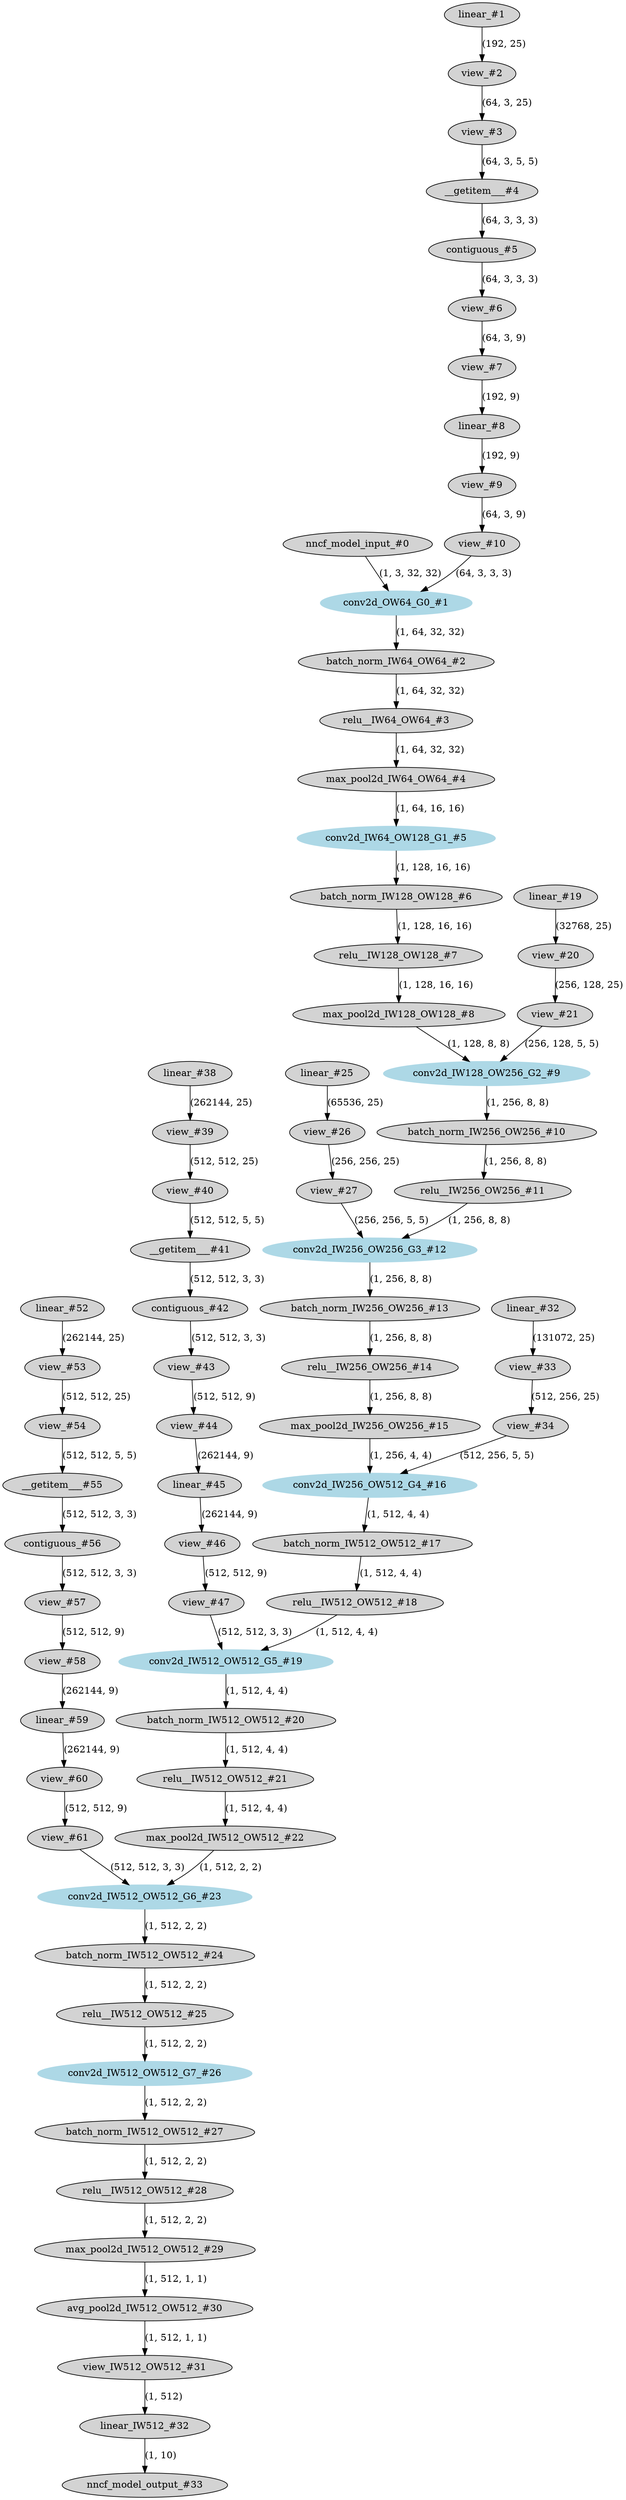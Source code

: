 strict digraph  {
"0 /nncf_model_input_0" [id=0, label="nncf_model_input_#0", style=filled, type=nncf_model_input];
"1 VGG11_K7/Sequential[features]/NNCFConv2d[0]/ModuleDict[pre_ops]/UpdateWeight[3]/ElasticKernelConv2DOp[op]/linear_0" [id=1, label="linear_#1", style=filled, type=linear];
"2 VGG11_K7/Sequential[features]/NNCFConv2d[0]/ModuleDict[pre_ops]/UpdateWeight[3]/ElasticKernelConv2DOp[op]/view_0" [id=2, label="view_#2", style=filled, type=view];
"3 VGG11_K7/Sequential[features]/NNCFConv2d[0]/ModuleDict[pre_ops]/UpdateWeight[3]/ElasticKernelConv2DOp[op]/view_1" [id=3, label="view_#3", style=filled, type=view];
"4 VGG11_K7/Sequential[features]/NNCFConv2d[0]/ModuleDict[pre_ops]/UpdateWeight[3]/ElasticKernelConv2DOp[op]/__getitem___0" [id=4, label="__getitem___#4", style=filled, type=__getitem__];
"5 VGG11_K7/Sequential[features]/NNCFConv2d[0]/ModuleDict[pre_ops]/UpdateWeight[3]/ElasticKernelConv2DOp[op]/contiguous_0" [id=5, label="contiguous_#5", style=filled, type=contiguous];
"6 VGG11_K7/Sequential[features]/NNCFConv2d[0]/ModuleDict[pre_ops]/UpdateWeight[3]/ElasticKernelConv2DOp[op]/view_2" [id=6, label="view_#6", style=filled, type=view];
"7 VGG11_K7/Sequential[features]/NNCFConv2d[0]/ModuleDict[pre_ops]/UpdateWeight[3]/ElasticKernelConv2DOp[op]/view_3" [id=7, label="view_#7", style=filled, type=view];
"8 VGG11_K7/Sequential[features]/NNCFConv2d[0]/ModuleDict[pre_ops]/UpdateWeight[3]/ElasticKernelConv2DOp[op]/linear_1" [id=8, label="linear_#8", style=filled, type=linear];
"9 VGG11_K7/Sequential[features]/NNCFConv2d[0]/ModuleDict[pre_ops]/UpdateWeight[3]/ElasticKernelConv2DOp[op]/view_4" [id=9, label="view_#9", style=filled, type=view];
"10 VGG11_K7/Sequential[features]/NNCFConv2d[0]/ModuleDict[pre_ops]/UpdateWeight[3]/ElasticKernelConv2DOp[op]/view_5" [id=10, label="view_#10", style=filled, type=view];
"11 VGG11_K7/Sequential[features]/NNCFConv2d[0]/conv2d_0" [color=lightblue, id=11, label="conv2d_OW64_G0_#1", style=filled, type=conv2d];
"12 VGG11_K7/Sequential[features]/NNCFBatchNorm[1]/batch_norm_0" [id=12, label="batch_norm_IW64_OW64_#2", style=filled, type=batch_norm];
"13 VGG11_K7/Sequential[features]/ReLU[2]/relu__0" [id=13, label="relu__IW64_OW64_#3", style=filled, type=relu_];
"14 VGG11_K7/Sequential[features]/MaxPool2d[3]/max_pool2d_0" [id=14, label="max_pool2d_IW64_OW64_#4", style=filled, type=max_pool2d];
"15 VGG11_K7/Sequential[features]/NNCFConv2d[4]/conv2d_0" [color=lightblue, id=15, label="conv2d_IW64_OW128_G1_#5", style=filled, type=conv2d];
"16 VGG11_K7/Sequential[features]/NNCFBatchNorm[5]/batch_norm_0" [id=16, label="batch_norm_IW128_OW128_#6", style=filled, type=batch_norm];
"17 VGG11_K7/Sequential[features]/ReLU[6]/relu__0" [id=17, label="relu__IW128_OW128_#7", style=filled, type=relu_];
"18 VGG11_K7/Sequential[features]/MaxPool2d[7]/max_pool2d_0" [id=18, label="max_pool2d_IW128_OW128_#8", style=filled, type=max_pool2d];
"19 VGG11_K7/Sequential[features]/NNCFConv2d[8]/ModuleDict[pre_ops]/UpdateWeight[3]/ElasticKernelConv2DOp[op]/linear_0" [id=19, label="linear_#19", style=filled, type=linear];
"20 VGG11_K7/Sequential[features]/NNCFConv2d[8]/ModuleDict[pre_ops]/UpdateWeight[3]/ElasticKernelConv2DOp[op]/view_0" [id=20, label="view_#20", style=filled, type=view];
"21 VGG11_K7/Sequential[features]/NNCFConv2d[8]/ModuleDict[pre_ops]/UpdateWeight[3]/ElasticKernelConv2DOp[op]/view_1" [id=21, label="view_#21", style=filled, type=view];
"22 VGG11_K7/Sequential[features]/NNCFConv2d[8]/conv2d_0" [color=lightblue, id=22, label="conv2d_IW128_OW256_G2_#9", style=filled, type=conv2d];
"23 VGG11_K7/Sequential[features]/NNCFBatchNorm[9]/batch_norm_0" [id=23, label="batch_norm_IW256_OW256_#10", style=filled, type=batch_norm];
"24 VGG11_K7/Sequential[features]/ReLU[10]/relu__0" [id=24, label="relu__IW256_OW256_#11", style=filled, type=relu_];
"25 VGG11_K7/Sequential[features]/NNCFConv2d[11]/ModuleDict[pre_ops]/UpdateWeight[3]/ElasticKernelConv2DOp[op]/linear_0" [id=25, label="linear_#25", style=filled, type=linear];
"26 VGG11_K7/Sequential[features]/NNCFConv2d[11]/ModuleDict[pre_ops]/UpdateWeight[3]/ElasticKernelConv2DOp[op]/view_0" [id=26, label="view_#26", style=filled, type=view];
"27 VGG11_K7/Sequential[features]/NNCFConv2d[11]/ModuleDict[pre_ops]/UpdateWeight[3]/ElasticKernelConv2DOp[op]/view_1" [id=27, label="view_#27", style=filled, type=view];
"28 VGG11_K7/Sequential[features]/NNCFConv2d[11]/conv2d_0" [color=lightblue, id=28, label="conv2d_IW256_OW256_G3_#12", style=filled, type=conv2d];
"29 VGG11_K7/Sequential[features]/NNCFBatchNorm[12]/batch_norm_0" [id=29, label="batch_norm_IW256_OW256_#13", style=filled, type=batch_norm];
"30 VGG11_K7/Sequential[features]/ReLU[13]/relu__0" [id=30, label="relu__IW256_OW256_#14", style=filled, type=relu_];
"31 VGG11_K7/Sequential[features]/MaxPool2d[14]/max_pool2d_0" [id=31, label="max_pool2d_IW256_OW256_#15", style=filled, type=max_pool2d];
"32 VGG11_K7/Sequential[features]/NNCFConv2d[15]/ModuleDict[pre_ops]/UpdateWeight[3]/ElasticKernelConv2DOp[op]/linear_0" [id=32, label="linear_#32", style=filled, type=linear];
"33 VGG11_K7/Sequential[features]/NNCFConv2d[15]/ModuleDict[pre_ops]/UpdateWeight[3]/ElasticKernelConv2DOp[op]/view_0" [id=33, label="view_#33", style=filled, type=view];
"34 VGG11_K7/Sequential[features]/NNCFConv2d[15]/ModuleDict[pre_ops]/UpdateWeight[3]/ElasticKernelConv2DOp[op]/view_1" [id=34, label="view_#34", style=filled, type=view];
"35 VGG11_K7/Sequential[features]/NNCFConv2d[15]/conv2d_0" [color=lightblue, id=35, label="conv2d_IW256_OW512_G4_#16", style=filled, type=conv2d];
"36 VGG11_K7/Sequential[features]/NNCFBatchNorm[16]/batch_norm_0" [id=36, label="batch_norm_IW512_OW512_#17", style=filled, type=batch_norm];
"37 VGG11_K7/Sequential[features]/ReLU[17]/relu__0" [id=37, label="relu__IW512_OW512_#18", style=filled, type=relu_];
"38 VGG11_K7/Sequential[features]/NNCFConv2d[18]/ModuleDict[pre_ops]/UpdateWeight[3]/ElasticKernelConv2DOp[op]/linear_0" [id=38, label="linear_#38", style=filled, type=linear];
"39 VGG11_K7/Sequential[features]/NNCFConv2d[18]/ModuleDict[pre_ops]/UpdateWeight[3]/ElasticKernelConv2DOp[op]/view_0" [id=39, label="view_#39", style=filled, type=view];
"40 VGG11_K7/Sequential[features]/NNCFConv2d[18]/ModuleDict[pre_ops]/UpdateWeight[3]/ElasticKernelConv2DOp[op]/view_1" [id=40, label="view_#40", style=filled, type=view];
"41 VGG11_K7/Sequential[features]/NNCFConv2d[18]/ModuleDict[pre_ops]/UpdateWeight[3]/ElasticKernelConv2DOp[op]/__getitem___0" [id=41, label="__getitem___#41", style=filled, type=__getitem__];
"42 VGG11_K7/Sequential[features]/NNCFConv2d[18]/ModuleDict[pre_ops]/UpdateWeight[3]/ElasticKernelConv2DOp[op]/contiguous_0" [id=42, label="contiguous_#42", style=filled, type=contiguous];
"43 VGG11_K7/Sequential[features]/NNCFConv2d[18]/ModuleDict[pre_ops]/UpdateWeight[3]/ElasticKernelConv2DOp[op]/view_2" [id=43, label="view_#43", style=filled, type=view];
"44 VGG11_K7/Sequential[features]/NNCFConv2d[18]/ModuleDict[pre_ops]/UpdateWeight[3]/ElasticKernelConv2DOp[op]/view_3" [id=44, label="view_#44", style=filled, type=view];
"45 VGG11_K7/Sequential[features]/NNCFConv2d[18]/ModuleDict[pre_ops]/UpdateWeight[3]/ElasticKernelConv2DOp[op]/linear_1" [id=45, label="linear_#45", style=filled, type=linear];
"46 VGG11_K7/Sequential[features]/NNCFConv2d[18]/ModuleDict[pre_ops]/UpdateWeight[3]/ElasticKernelConv2DOp[op]/view_4" [id=46, label="view_#46", style=filled, type=view];
"47 VGG11_K7/Sequential[features]/NNCFConv2d[18]/ModuleDict[pre_ops]/UpdateWeight[3]/ElasticKernelConv2DOp[op]/view_5" [id=47, label="view_#47", style=filled, type=view];
"48 VGG11_K7/Sequential[features]/NNCFConv2d[18]/conv2d_0" [color=lightblue, id=48, label="conv2d_IW512_OW512_G5_#19", style=filled, type=conv2d];
"49 VGG11_K7/Sequential[features]/NNCFBatchNorm[19]/batch_norm_0" [id=49, label="batch_norm_IW512_OW512_#20", style=filled, type=batch_norm];
"50 VGG11_K7/Sequential[features]/ReLU[20]/relu__0" [id=50, label="relu__IW512_OW512_#21", style=filled, type=relu_];
"51 VGG11_K7/Sequential[features]/MaxPool2d[21]/max_pool2d_0" [id=51, label="max_pool2d_IW512_OW512_#22", style=filled, type=max_pool2d];
"52 VGG11_K7/Sequential[features]/NNCFConv2d[22]/ModuleDict[pre_ops]/UpdateWeight[3]/ElasticKernelConv2DOp[op]/linear_0" [id=52, label="linear_#52", style=filled, type=linear];
"53 VGG11_K7/Sequential[features]/NNCFConv2d[22]/ModuleDict[pre_ops]/UpdateWeight[3]/ElasticKernelConv2DOp[op]/view_0" [id=53, label="view_#53", style=filled, type=view];
"54 VGG11_K7/Sequential[features]/NNCFConv2d[22]/ModuleDict[pre_ops]/UpdateWeight[3]/ElasticKernelConv2DOp[op]/view_1" [id=54, label="view_#54", style=filled, type=view];
"55 VGG11_K7/Sequential[features]/NNCFConv2d[22]/ModuleDict[pre_ops]/UpdateWeight[3]/ElasticKernelConv2DOp[op]/__getitem___0" [id=55, label="__getitem___#55", style=filled, type=__getitem__];
"56 VGG11_K7/Sequential[features]/NNCFConv2d[22]/ModuleDict[pre_ops]/UpdateWeight[3]/ElasticKernelConv2DOp[op]/contiguous_0" [id=56, label="contiguous_#56", style=filled, type=contiguous];
"57 VGG11_K7/Sequential[features]/NNCFConv2d[22]/ModuleDict[pre_ops]/UpdateWeight[3]/ElasticKernelConv2DOp[op]/view_2" [id=57, label="view_#57", style=filled, type=view];
"58 VGG11_K7/Sequential[features]/NNCFConv2d[22]/ModuleDict[pre_ops]/UpdateWeight[3]/ElasticKernelConv2DOp[op]/view_3" [id=58, label="view_#58", style=filled, type=view];
"59 VGG11_K7/Sequential[features]/NNCFConv2d[22]/ModuleDict[pre_ops]/UpdateWeight[3]/ElasticKernelConv2DOp[op]/linear_1" [id=59, label="linear_#59", style=filled, type=linear];
"60 VGG11_K7/Sequential[features]/NNCFConv2d[22]/ModuleDict[pre_ops]/UpdateWeight[3]/ElasticKernelConv2DOp[op]/view_4" [id=60, label="view_#60", style=filled, type=view];
"61 VGG11_K7/Sequential[features]/NNCFConv2d[22]/ModuleDict[pre_ops]/UpdateWeight[3]/ElasticKernelConv2DOp[op]/view_5" [id=61, label="view_#61", style=filled, type=view];
"62 VGG11_K7/Sequential[features]/NNCFConv2d[22]/conv2d_0" [color=lightblue, id=62, label="conv2d_IW512_OW512_G6_#23", style=filled, type=conv2d];
"63 VGG11_K7/Sequential[features]/NNCFBatchNorm[23]/batch_norm_0" [id=63, label="batch_norm_IW512_OW512_#24", style=filled, type=batch_norm];
"64 VGG11_K7/Sequential[features]/ReLU[24]/relu__0" [id=64, label="relu__IW512_OW512_#25", style=filled, type=relu_];
"65 VGG11_K7/Sequential[features]/NNCFConv2d[25]/conv2d_0" [color=lightblue, id=65, label="conv2d_IW512_OW512_G7_#26", style=filled, type=conv2d];
"66 VGG11_K7/Sequential[features]/NNCFBatchNorm[26]/batch_norm_0" [id=66, label="batch_norm_IW512_OW512_#27", style=filled, type=batch_norm];
"67 VGG11_K7/Sequential[features]/ReLU[27]/relu__0" [id=67, label="relu__IW512_OW512_#28", style=filled, type=relu_];
"68 VGG11_K7/Sequential[features]/MaxPool2d[28]/max_pool2d_0" [id=68, label="max_pool2d_IW512_OW512_#29", style=filled, type=max_pool2d];
"69 VGG11_K7/Sequential[features]/AvgPool2d[29]/avg_pool2d_0" [id=69, label="avg_pool2d_IW512_OW512_#30", style=filled, type=avg_pool2d];
"70 VGG11_K7/view_0" [id=70, label="view_IW512_OW512_#31", style=filled, type=view];
"71 VGG11_K7/NNCFLinear[classifier]/linear_0" [id=71, label="linear_IW512_#32", style=filled, type=linear];
"72 /nncf_model_output_0" [id=72, label="nncf_model_output_#33", style=filled, type=nncf_model_output];
"0 /nncf_model_input_0" -> "11 VGG11_K7/Sequential[features]/NNCFConv2d[0]/conv2d_0"  [label="(1, 3, 32, 32)", style=solid];
"1 VGG11_K7/Sequential[features]/NNCFConv2d[0]/ModuleDict[pre_ops]/UpdateWeight[3]/ElasticKernelConv2DOp[op]/linear_0" -> "2 VGG11_K7/Sequential[features]/NNCFConv2d[0]/ModuleDict[pre_ops]/UpdateWeight[3]/ElasticKernelConv2DOp[op]/view_0"  [label="(192, 25)", style=solid];
"2 VGG11_K7/Sequential[features]/NNCFConv2d[0]/ModuleDict[pre_ops]/UpdateWeight[3]/ElasticKernelConv2DOp[op]/view_0" -> "3 VGG11_K7/Sequential[features]/NNCFConv2d[0]/ModuleDict[pre_ops]/UpdateWeight[3]/ElasticKernelConv2DOp[op]/view_1"  [label="(64, 3, 25)", style=solid];
"3 VGG11_K7/Sequential[features]/NNCFConv2d[0]/ModuleDict[pre_ops]/UpdateWeight[3]/ElasticKernelConv2DOp[op]/view_1" -> "4 VGG11_K7/Sequential[features]/NNCFConv2d[0]/ModuleDict[pre_ops]/UpdateWeight[3]/ElasticKernelConv2DOp[op]/__getitem___0"  [label="(64, 3, 5, 5)", style=solid];
"4 VGG11_K7/Sequential[features]/NNCFConv2d[0]/ModuleDict[pre_ops]/UpdateWeight[3]/ElasticKernelConv2DOp[op]/__getitem___0" -> "5 VGG11_K7/Sequential[features]/NNCFConv2d[0]/ModuleDict[pre_ops]/UpdateWeight[3]/ElasticKernelConv2DOp[op]/contiguous_0"  [label="(64, 3, 3, 3)", style=solid];
"5 VGG11_K7/Sequential[features]/NNCFConv2d[0]/ModuleDict[pre_ops]/UpdateWeight[3]/ElasticKernelConv2DOp[op]/contiguous_0" -> "6 VGG11_K7/Sequential[features]/NNCFConv2d[0]/ModuleDict[pre_ops]/UpdateWeight[3]/ElasticKernelConv2DOp[op]/view_2"  [label="(64, 3, 3, 3)", style=solid];
"6 VGG11_K7/Sequential[features]/NNCFConv2d[0]/ModuleDict[pre_ops]/UpdateWeight[3]/ElasticKernelConv2DOp[op]/view_2" -> "7 VGG11_K7/Sequential[features]/NNCFConv2d[0]/ModuleDict[pre_ops]/UpdateWeight[3]/ElasticKernelConv2DOp[op]/view_3"  [label="(64, 3, 9)", style=solid];
"7 VGG11_K7/Sequential[features]/NNCFConv2d[0]/ModuleDict[pre_ops]/UpdateWeight[3]/ElasticKernelConv2DOp[op]/view_3" -> "8 VGG11_K7/Sequential[features]/NNCFConv2d[0]/ModuleDict[pre_ops]/UpdateWeight[3]/ElasticKernelConv2DOp[op]/linear_1"  [label="(192, 9)", style=solid];
"8 VGG11_K7/Sequential[features]/NNCFConv2d[0]/ModuleDict[pre_ops]/UpdateWeight[3]/ElasticKernelConv2DOp[op]/linear_1" -> "9 VGG11_K7/Sequential[features]/NNCFConv2d[0]/ModuleDict[pre_ops]/UpdateWeight[3]/ElasticKernelConv2DOp[op]/view_4"  [label="(192, 9)", style=solid];
"9 VGG11_K7/Sequential[features]/NNCFConv2d[0]/ModuleDict[pre_ops]/UpdateWeight[3]/ElasticKernelConv2DOp[op]/view_4" -> "10 VGG11_K7/Sequential[features]/NNCFConv2d[0]/ModuleDict[pre_ops]/UpdateWeight[3]/ElasticKernelConv2DOp[op]/view_5"  [label="(64, 3, 9)", style=solid];
"10 VGG11_K7/Sequential[features]/NNCFConv2d[0]/ModuleDict[pre_ops]/UpdateWeight[3]/ElasticKernelConv2DOp[op]/view_5" -> "11 VGG11_K7/Sequential[features]/NNCFConv2d[0]/conv2d_0"  [label="(64, 3, 3, 3)", style=solid];
"11 VGG11_K7/Sequential[features]/NNCFConv2d[0]/conv2d_0" -> "12 VGG11_K7/Sequential[features]/NNCFBatchNorm[1]/batch_norm_0"  [label="(1, 64, 32, 32)", style=solid];
"12 VGG11_K7/Sequential[features]/NNCFBatchNorm[1]/batch_norm_0" -> "13 VGG11_K7/Sequential[features]/ReLU[2]/relu__0"  [label="(1, 64, 32, 32)", style=solid];
"13 VGG11_K7/Sequential[features]/ReLU[2]/relu__0" -> "14 VGG11_K7/Sequential[features]/MaxPool2d[3]/max_pool2d_0"  [label="(1, 64, 32, 32)", style=solid];
"14 VGG11_K7/Sequential[features]/MaxPool2d[3]/max_pool2d_0" -> "15 VGG11_K7/Sequential[features]/NNCFConv2d[4]/conv2d_0"  [label="(1, 64, 16, 16)", style=solid];
"15 VGG11_K7/Sequential[features]/NNCFConv2d[4]/conv2d_0" -> "16 VGG11_K7/Sequential[features]/NNCFBatchNorm[5]/batch_norm_0"  [label="(1, 128, 16, 16)", style=solid];
"16 VGG11_K7/Sequential[features]/NNCFBatchNorm[5]/batch_norm_0" -> "17 VGG11_K7/Sequential[features]/ReLU[6]/relu__0"  [label="(1, 128, 16, 16)", style=solid];
"17 VGG11_K7/Sequential[features]/ReLU[6]/relu__0" -> "18 VGG11_K7/Sequential[features]/MaxPool2d[7]/max_pool2d_0"  [label="(1, 128, 16, 16)", style=solid];
"18 VGG11_K7/Sequential[features]/MaxPool2d[7]/max_pool2d_0" -> "22 VGG11_K7/Sequential[features]/NNCFConv2d[8]/conv2d_0"  [label="(1, 128, 8, 8)", style=solid];
"19 VGG11_K7/Sequential[features]/NNCFConv2d[8]/ModuleDict[pre_ops]/UpdateWeight[3]/ElasticKernelConv2DOp[op]/linear_0" -> "20 VGG11_K7/Sequential[features]/NNCFConv2d[8]/ModuleDict[pre_ops]/UpdateWeight[3]/ElasticKernelConv2DOp[op]/view_0"  [label="(32768, 25)", style=solid];
"20 VGG11_K7/Sequential[features]/NNCFConv2d[8]/ModuleDict[pre_ops]/UpdateWeight[3]/ElasticKernelConv2DOp[op]/view_0" -> "21 VGG11_K7/Sequential[features]/NNCFConv2d[8]/ModuleDict[pre_ops]/UpdateWeight[3]/ElasticKernelConv2DOp[op]/view_1"  [label="(256, 128, 25)", style=solid];
"21 VGG11_K7/Sequential[features]/NNCFConv2d[8]/ModuleDict[pre_ops]/UpdateWeight[3]/ElasticKernelConv2DOp[op]/view_1" -> "22 VGG11_K7/Sequential[features]/NNCFConv2d[8]/conv2d_0"  [label="(256, 128, 5, 5)", style=solid];
"22 VGG11_K7/Sequential[features]/NNCFConv2d[8]/conv2d_0" -> "23 VGG11_K7/Sequential[features]/NNCFBatchNorm[9]/batch_norm_0"  [label="(1, 256, 8, 8)", style=solid];
"23 VGG11_K7/Sequential[features]/NNCFBatchNorm[9]/batch_norm_0" -> "24 VGG11_K7/Sequential[features]/ReLU[10]/relu__0"  [label="(1, 256, 8, 8)", style=solid];
"24 VGG11_K7/Sequential[features]/ReLU[10]/relu__0" -> "28 VGG11_K7/Sequential[features]/NNCFConv2d[11]/conv2d_0"  [label="(1, 256, 8, 8)", style=solid];
"25 VGG11_K7/Sequential[features]/NNCFConv2d[11]/ModuleDict[pre_ops]/UpdateWeight[3]/ElasticKernelConv2DOp[op]/linear_0" -> "26 VGG11_K7/Sequential[features]/NNCFConv2d[11]/ModuleDict[pre_ops]/UpdateWeight[3]/ElasticKernelConv2DOp[op]/view_0"  [label="(65536, 25)", style=solid];
"26 VGG11_K7/Sequential[features]/NNCFConv2d[11]/ModuleDict[pre_ops]/UpdateWeight[3]/ElasticKernelConv2DOp[op]/view_0" -> "27 VGG11_K7/Sequential[features]/NNCFConv2d[11]/ModuleDict[pre_ops]/UpdateWeight[3]/ElasticKernelConv2DOp[op]/view_1"  [label="(256, 256, 25)", style=solid];
"27 VGG11_K7/Sequential[features]/NNCFConv2d[11]/ModuleDict[pre_ops]/UpdateWeight[3]/ElasticKernelConv2DOp[op]/view_1" -> "28 VGG11_K7/Sequential[features]/NNCFConv2d[11]/conv2d_0"  [label="(256, 256, 5, 5)", style=solid];
"28 VGG11_K7/Sequential[features]/NNCFConv2d[11]/conv2d_0" -> "29 VGG11_K7/Sequential[features]/NNCFBatchNorm[12]/batch_norm_0"  [label="(1, 256, 8, 8)", style=solid];
"29 VGG11_K7/Sequential[features]/NNCFBatchNorm[12]/batch_norm_0" -> "30 VGG11_K7/Sequential[features]/ReLU[13]/relu__0"  [label="(1, 256, 8, 8)", style=solid];
"30 VGG11_K7/Sequential[features]/ReLU[13]/relu__0" -> "31 VGG11_K7/Sequential[features]/MaxPool2d[14]/max_pool2d_0"  [label="(1, 256, 8, 8)", style=solid];
"31 VGG11_K7/Sequential[features]/MaxPool2d[14]/max_pool2d_0" -> "35 VGG11_K7/Sequential[features]/NNCFConv2d[15]/conv2d_0"  [label="(1, 256, 4, 4)", style=solid];
"32 VGG11_K7/Sequential[features]/NNCFConv2d[15]/ModuleDict[pre_ops]/UpdateWeight[3]/ElasticKernelConv2DOp[op]/linear_0" -> "33 VGG11_K7/Sequential[features]/NNCFConv2d[15]/ModuleDict[pre_ops]/UpdateWeight[3]/ElasticKernelConv2DOp[op]/view_0"  [label="(131072, 25)", style=solid];
"33 VGG11_K7/Sequential[features]/NNCFConv2d[15]/ModuleDict[pre_ops]/UpdateWeight[3]/ElasticKernelConv2DOp[op]/view_0" -> "34 VGG11_K7/Sequential[features]/NNCFConv2d[15]/ModuleDict[pre_ops]/UpdateWeight[3]/ElasticKernelConv2DOp[op]/view_1"  [label="(512, 256, 25)", style=solid];
"34 VGG11_K7/Sequential[features]/NNCFConv2d[15]/ModuleDict[pre_ops]/UpdateWeight[3]/ElasticKernelConv2DOp[op]/view_1" -> "35 VGG11_K7/Sequential[features]/NNCFConv2d[15]/conv2d_0"  [label="(512, 256, 5, 5)", style=solid];
"35 VGG11_K7/Sequential[features]/NNCFConv2d[15]/conv2d_0" -> "36 VGG11_K7/Sequential[features]/NNCFBatchNorm[16]/batch_norm_0"  [label="(1, 512, 4, 4)", style=solid];
"36 VGG11_K7/Sequential[features]/NNCFBatchNorm[16]/batch_norm_0" -> "37 VGG11_K7/Sequential[features]/ReLU[17]/relu__0"  [label="(1, 512, 4, 4)", style=solid];
"37 VGG11_K7/Sequential[features]/ReLU[17]/relu__0" -> "48 VGG11_K7/Sequential[features]/NNCFConv2d[18]/conv2d_0"  [label="(1, 512, 4, 4)", style=solid];
"38 VGG11_K7/Sequential[features]/NNCFConv2d[18]/ModuleDict[pre_ops]/UpdateWeight[3]/ElasticKernelConv2DOp[op]/linear_0" -> "39 VGG11_K7/Sequential[features]/NNCFConv2d[18]/ModuleDict[pre_ops]/UpdateWeight[3]/ElasticKernelConv2DOp[op]/view_0"  [label="(262144, 25)", style=solid];
"39 VGG11_K7/Sequential[features]/NNCFConv2d[18]/ModuleDict[pre_ops]/UpdateWeight[3]/ElasticKernelConv2DOp[op]/view_0" -> "40 VGG11_K7/Sequential[features]/NNCFConv2d[18]/ModuleDict[pre_ops]/UpdateWeight[3]/ElasticKernelConv2DOp[op]/view_1"  [label="(512, 512, 25)", style=solid];
"40 VGG11_K7/Sequential[features]/NNCFConv2d[18]/ModuleDict[pre_ops]/UpdateWeight[3]/ElasticKernelConv2DOp[op]/view_1" -> "41 VGG11_K7/Sequential[features]/NNCFConv2d[18]/ModuleDict[pre_ops]/UpdateWeight[3]/ElasticKernelConv2DOp[op]/__getitem___0"  [label="(512, 512, 5, 5)", style=solid];
"41 VGG11_K7/Sequential[features]/NNCFConv2d[18]/ModuleDict[pre_ops]/UpdateWeight[3]/ElasticKernelConv2DOp[op]/__getitem___0" -> "42 VGG11_K7/Sequential[features]/NNCFConv2d[18]/ModuleDict[pre_ops]/UpdateWeight[3]/ElasticKernelConv2DOp[op]/contiguous_0"  [label="(512, 512, 3, 3)", style=solid];
"42 VGG11_K7/Sequential[features]/NNCFConv2d[18]/ModuleDict[pre_ops]/UpdateWeight[3]/ElasticKernelConv2DOp[op]/contiguous_0" -> "43 VGG11_K7/Sequential[features]/NNCFConv2d[18]/ModuleDict[pre_ops]/UpdateWeight[3]/ElasticKernelConv2DOp[op]/view_2"  [label="(512, 512, 3, 3)", style=solid];
"43 VGG11_K7/Sequential[features]/NNCFConv2d[18]/ModuleDict[pre_ops]/UpdateWeight[3]/ElasticKernelConv2DOp[op]/view_2" -> "44 VGG11_K7/Sequential[features]/NNCFConv2d[18]/ModuleDict[pre_ops]/UpdateWeight[3]/ElasticKernelConv2DOp[op]/view_3"  [label="(512, 512, 9)", style=solid];
"44 VGG11_K7/Sequential[features]/NNCFConv2d[18]/ModuleDict[pre_ops]/UpdateWeight[3]/ElasticKernelConv2DOp[op]/view_3" -> "45 VGG11_K7/Sequential[features]/NNCFConv2d[18]/ModuleDict[pre_ops]/UpdateWeight[3]/ElasticKernelConv2DOp[op]/linear_1"  [label="(262144, 9)", style=solid];
"45 VGG11_K7/Sequential[features]/NNCFConv2d[18]/ModuleDict[pre_ops]/UpdateWeight[3]/ElasticKernelConv2DOp[op]/linear_1" -> "46 VGG11_K7/Sequential[features]/NNCFConv2d[18]/ModuleDict[pre_ops]/UpdateWeight[3]/ElasticKernelConv2DOp[op]/view_4"  [label="(262144, 9)", style=solid];
"46 VGG11_K7/Sequential[features]/NNCFConv2d[18]/ModuleDict[pre_ops]/UpdateWeight[3]/ElasticKernelConv2DOp[op]/view_4" -> "47 VGG11_K7/Sequential[features]/NNCFConv2d[18]/ModuleDict[pre_ops]/UpdateWeight[3]/ElasticKernelConv2DOp[op]/view_5"  [label="(512, 512, 9)", style=solid];
"47 VGG11_K7/Sequential[features]/NNCFConv2d[18]/ModuleDict[pre_ops]/UpdateWeight[3]/ElasticKernelConv2DOp[op]/view_5" -> "48 VGG11_K7/Sequential[features]/NNCFConv2d[18]/conv2d_0"  [label="(512, 512, 3, 3)", style=solid];
"48 VGG11_K7/Sequential[features]/NNCFConv2d[18]/conv2d_0" -> "49 VGG11_K7/Sequential[features]/NNCFBatchNorm[19]/batch_norm_0"  [label="(1, 512, 4, 4)", style=solid];
"49 VGG11_K7/Sequential[features]/NNCFBatchNorm[19]/batch_norm_0" -> "50 VGG11_K7/Sequential[features]/ReLU[20]/relu__0"  [label="(1, 512, 4, 4)", style=solid];
"50 VGG11_K7/Sequential[features]/ReLU[20]/relu__0" -> "51 VGG11_K7/Sequential[features]/MaxPool2d[21]/max_pool2d_0"  [label="(1, 512, 4, 4)", style=solid];
"51 VGG11_K7/Sequential[features]/MaxPool2d[21]/max_pool2d_0" -> "62 VGG11_K7/Sequential[features]/NNCFConv2d[22]/conv2d_0"  [label="(1, 512, 2, 2)", style=solid];
"52 VGG11_K7/Sequential[features]/NNCFConv2d[22]/ModuleDict[pre_ops]/UpdateWeight[3]/ElasticKernelConv2DOp[op]/linear_0" -> "53 VGG11_K7/Sequential[features]/NNCFConv2d[22]/ModuleDict[pre_ops]/UpdateWeight[3]/ElasticKernelConv2DOp[op]/view_0"  [label="(262144, 25)", style=solid];
"53 VGG11_K7/Sequential[features]/NNCFConv2d[22]/ModuleDict[pre_ops]/UpdateWeight[3]/ElasticKernelConv2DOp[op]/view_0" -> "54 VGG11_K7/Sequential[features]/NNCFConv2d[22]/ModuleDict[pre_ops]/UpdateWeight[3]/ElasticKernelConv2DOp[op]/view_1"  [label="(512, 512, 25)", style=solid];
"54 VGG11_K7/Sequential[features]/NNCFConv2d[22]/ModuleDict[pre_ops]/UpdateWeight[3]/ElasticKernelConv2DOp[op]/view_1" -> "55 VGG11_K7/Sequential[features]/NNCFConv2d[22]/ModuleDict[pre_ops]/UpdateWeight[3]/ElasticKernelConv2DOp[op]/__getitem___0"  [label="(512, 512, 5, 5)", style=solid];
"55 VGG11_K7/Sequential[features]/NNCFConv2d[22]/ModuleDict[pre_ops]/UpdateWeight[3]/ElasticKernelConv2DOp[op]/__getitem___0" -> "56 VGG11_K7/Sequential[features]/NNCFConv2d[22]/ModuleDict[pre_ops]/UpdateWeight[3]/ElasticKernelConv2DOp[op]/contiguous_0"  [label="(512, 512, 3, 3)", style=solid];
"56 VGG11_K7/Sequential[features]/NNCFConv2d[22]/ModuleDict[pre_ops]/UpdateWeight[3]/ElasticKernelConv2DOp[op]/contiguous_0" -> "57 VGG11_K7/Sequential[features]/NNCFConv2d[22]/ModuleDict[pre_ops]/UpdateWeight[3]/ElasticKernelConv2DOp[op]/view_2"  [label="(512, 512, 3, 3)", style=solid];
"57 VGG11_K7/Sequential[features]/NNCFConv2d[22]/ModuleDict[pre_ops]/UpdateWeight[3]/ElasticKernelConv2DOp[op]/view_2" -> "58 VGG11_K7/Sequential[features]/NNCFConv2d[22]/ModuleDict[pre_ops]/UpdateWeight[3]/ElasticKernelConv2DOp[op]/view_3"  [label="(512, 512, 9)", style=solid];
"58 VGG11_K7/Sequential[features]/NNCFConv2d[22]/ModuleDict[pre_ops]/UpdateWeight[3]/ElasticKernelConv2DOp[op]/view_3" -> "59 VGG11_K7/Sequential[features]/NNCFConv2d[22]/ModuleDict[pre_ops]/UpdateWeight[3]/ElasticKernelConv2DOp[op]/linear_1"  [label="(262144, 9)", style=solid];
"59 VGG11_K7/Sequential[features]/NNCFConv2d[22]/ModuleDict[pre_ops]/UpdateWeight[3]/ElasticKernelConv2DOp[op]/linear_1" -> "60 VGG11_K7/Sequential[features]/NNCFConv2d[22]/ModuleDict[pre_ops]/UpdateWeight[3]/ElasticKernelConv2DOp[op]/view_4"  [label="(262144, 9)", style=solid];
"60 VGG11_K7/Sequential[features]/NNCFConv2d[22]/ModuleDict[pre_ops]/UpdateWeight[3]/ElasticKernelConv2DOp[op]/view_4" -> "61 VGG11_K7/Sequential[features]/NNCFConv2d[22]/ModuleDict[pre_ops]/UpdateWeight[3]/ElasticKernelConv2DOp[op]/view_5"  [label="(512, 512, 9)", style=solid];
"61 VGG11_K7/Sequential[features]/NNCFConv2d[22]/ModuleDict[pre_ops]/UpdateWeight[3]/ElasticKernelConv2DOp[op]/view_5" -> "62 VGG11_K7/Sequential[features]/NNCFConv2d[22]/conv2d_0"  [label="(512, 512, 3, 3)", style=solid];
"62 VGG11_K7/Sequential[features]/NNCFConv2d[22]/conv2d_0" -> "63 VGG11_K7/Sequential[features]/NNCFBatchNorm[23]/batch_norm_0"  [label="(1, 512, 2, 2)", style=solid];
"63 VGG11_K7/Sequential[features]/NNCFBatchNorm[23]/batch_norm_0" -> "64 VGG11_K7/Sequential[features]/ReLU[24]/relu__0"  [label="(1, 512, 2, 2)", style=solid];
"64 VGG11_K7/Sequential[features]/ReLU[24]/relu__0" -> "65 VGG11_K7/Sequential[features]/NNCFConv2d[25]/conv2d_0"  [label="(1, 512, 2, 2)", style=solid];
"65 VGG11_K7/Sequential[features]/NNCFConv2d[25]/conv2d_0" -> "66 VGG11_K7/Sequential[features]/NNCFBatchNorm[26]/batch_norm_0"  [label="(1, 512, 2, 2)", style=solid];
"66 VGG11_K7/Sequential[features]/NNCFBatchNorm[26]/batch_norm_0" -> "67 VGG11_K7/Sequential[features]/ReLU[27]/relu__0"  [label="(1, 512, 2, 2)", style=solid];
"67 VGG11_K7/Sequential[features]/ReLU[27]/relu__0" -> "68 VGG11_K7/Sequential[features]/MaxPool2d[28]/max_pool2d_0"  [label="(1, 512, 2, 2)", style=solid];
"68 VGG11_K7/Sequential[features]/MaxPool2d[28]/max_pool2d_0" -> "69 VGG11_K7/Sequential[features]/AvgPool2d[29]/avg_pool2d_0"  [label="(1, 512, 1, 1)", style=solid];
"69 VGG11_K7/Sequential[features]/AvgPool2d[29]/avg_pool2d_0" -> "70 VGG11_K7/view_0"  [label="(1, 512, 1, 1)", style=solid];
"70 VGG11_K7/view_0" -> "71 VGG11_K7/NNCFLinear[classifier]/linear_0"  [label="(1, 512)", style=solid];
"71 VGG11_K7/NNCFLinear[classifier]/linear_0" -> "72 /nncf_model_output_0"  [label="(1, 10)", style=solid];
}
